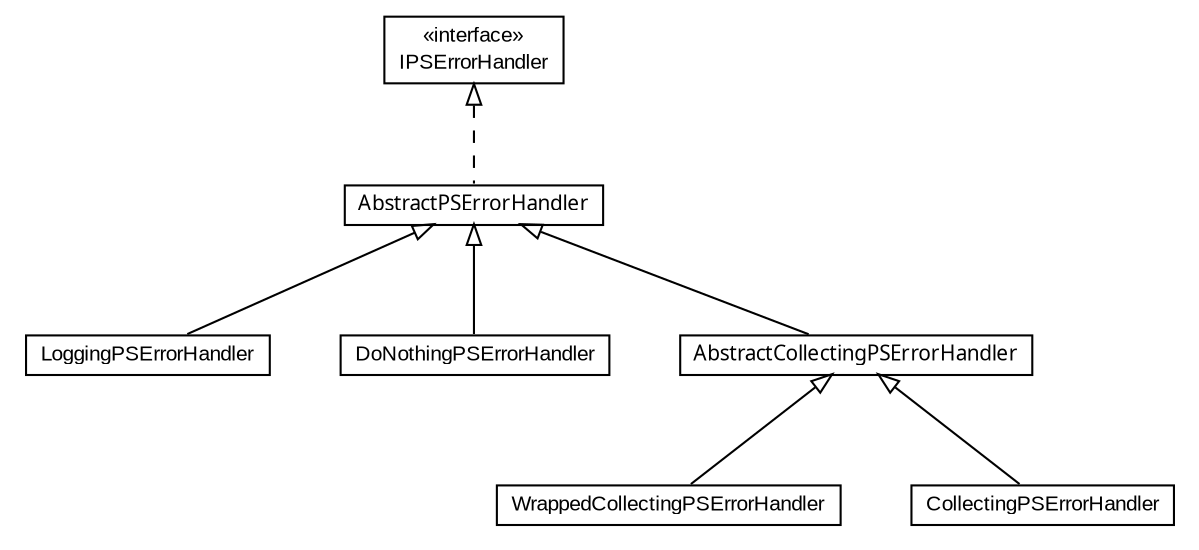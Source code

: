 #!/usr/local/bin/dot
#
# Class diagram 
# Generated by UMLGraph version 5.1 (http://www.umlgraph.org/)
#

digraph G {
	edge [fontname="arial",fontsize=10,labelfontname="arial",labelfontsize=10];
	node [fontname="arial",fontsize=10,shape=plaintext];
	nodesep=0.25;
	ranksep=0.5;
	// com.helger.schematron.pure.errorhandler.WrappedCollectingPSErrorHandler
	c795 [label=<<table title="com.helger.schematron.pure.errorhandler.WrappedCollectingPSErrorHandler" border="0" cellborder="1" cellspacing="0" cellpadding="2" port="p" href="./WrappedCollectingPSErrorHandler.html">
		<tr><td><table border="0" cellspacing="0" cellpadding="1">
<tr><td align="center" balign="center"> WrappedCollectingPSErrorHandler </td></tr>
		</table></td></tr>
		</table>>, fontname="arial", fontcolor="black", fontsize=10.0];
	// com.helger.schematron.pure.errorhandler.LoggingPSErrorHandler
	c796 [label=<<table title="com.helger.schematron.pure.errorhandler.LoggingPSErrorHandler" border="0" cellborder="1" cellspacing="0" cellpadding="2" port="p" href="./LoggingPSErrorHandler.html">
		<tr><td><table border="0" cellspacing="0" cellpadding="1">
<tr><td align="center" balign="center"> LoggingPSErrorHandler </td></tr>
		</table></td></tr>
		</table>>, fontname="arial", fontcolor="black", fontsize=10.0];
	// com.helger.schematron.pure.errorhandler.IPSErrorHandler
	c797 [label=<<table title="com.helger.schematron.pure.errorhandler.IPSErrorHandler" border="0" cellborder="1" cellspacing="0" cellpadding="2" port="p" href="./IPSErrorHandler.html">
		<tr><td><table border="0" cellspacing="0" cellpadding="1">
<tr><td align="center" balign="center"> &#171;interface&#187; </td></tr>
<tr><td align="center" balign="center"> IPSErrorHandler </td></tr>
		</table></td></tr>
		</table>>, fontname="arial", fontcolor="black", fontsize=10.0];
	// com.helger.schematron.pure.errorhandler.DoNothingPSErrorHandler
	c798 [label=<<table title="com.helger.schematron.pure.errorhandler.DoNothingPSErrorHandler" border="0" cellborder="1" cellspacing="0" cellpadding="2" port="p" href="./DoNothingPSErrorHandler.html">
		<tr><td><table border="0" cellspacing="0" cellpadding="1">
<tr><td align="center" balign="center"> DoNothingPSErrorHandler </td></tr>
		</table></td></tr>
		</table>>, fontname="arial", fontcolor="black", fontsize=10.0];
	// com.helger.schematron.pure.errorhandler.CollectingPSErrorHandler
	c799 [label=<<table title="com.helger.schematron.pure.errorhandler.CollectingPSErrorHandler" border="0" cellborder="1" cellspacing="0" cellpadding="2" port="p" href="./CollectingPSErrorHandler.html">
		<tr><td><table border="0" cellspacing="0" cellpadding="1">
<tr><td align="center" balign="center"> CollectingPSErrorHandler </td></tr>
		</table></td></tr>
		</table>>, fontname="arial", fontcolor="black", fontsize=10.0];
	// com.helger.schematron.pure.errorhandler.AbstractPSErrorHandler
	c800 [label=<<table title="com.helger.schematron.pure.errorhandler.AbstractPSErrorHandler" border="0" cellborder="1" cellspacing="0" cellpadding="2" port="p" href="./AbstractPSErrorHandler.html">
		<tr><td><table border="0" cellspacing="0" cellpadding="1">
<tr><td align="center" balign="center"><font face="ariali"> AbstractPSErrorHandler </font></td></tr>
		</table></td></tr>
		</table>>, fontname="arial", fontcolor="black", fontsize=10.0];
	// com.helger.schematron.pure.errorhandler.AbstractCollectingPSErrorHandler
	c801 [label=<<table title="com.helger.schematron.pure.errorhandler.AbstractCollectingPSErrorHandler" border="0" cellborder="1" cellspacing="0" cellpadding="2" port="p" href="./AbstractCollectingPSErrorHandler.html">
		<tr><td><table border="0" cellspacing="0" cellpadding="1">
<tr><td align="center" balign="center"><font face="ariali"> AbstractCollectingPSErrorHandler </font></td></tr>
		</table></td></tr>
		</table>>, fontname="arial", fontcolor="black", fontsize=10.0];
	//com.helger.schematron.pure.errorhandler.WrappedCollectingPSErrorHandler extends com.helger.schematron.pure.errorhandler.AbstractCollectingPSErrorHandler
	c801:p -> c795:p [dir=back,arrowtail=empty];
	//com.helger.schematron.pure.errorhandler.LoggingPSErrorHandler extends com.helger.schematron.pure.errorhandler.AbstractPSErrorHandler
	c800:p -> c796:p [dir=back,arrowtail=empty];
	//com.helger.schematron.pure.errorhandler.DoNothingPSErrorHandler extends com.helger.schematron.pure.errorhandler.AbstractPSErrorHandler
	c800:p -> c798:p [dir=back,arrowtail=empty];
	//com.helger.schematron.pure.errorhandler.CollectingPSErrorHandler extends com.helger.schematron.pure.errorhandler.AbstractCollectingPSErrorHandler
	c801:p -> c799:p [dir=back,arrowtail=empty];
	//com.helger.schematron.pure.errorhandler.AbstractPSErrorHandler implements com.helger.schematron.pure.errorhandler.IPSErrorHandler
	c797:p -> c800:p [dir=back,arrowtail=empty,style=dashed];
	//com.helger.schematron.pure.errorhandler.AbstractCollectingPSErrorHandler extends com.helger.schematron.pure.errorhandler.AbstractPSErrorHandler
	c800:p -> c801:p [dir=back,arrowtail=empty];
}

